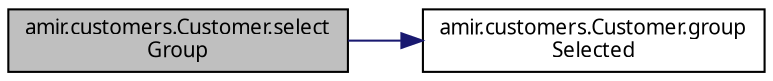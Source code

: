 digraph "amir.customers.Customer.selectGroup"
{
 // LATEX_PDF_SIZE
  edge [fontname="FreeSans.ttf",fontsize="10",labelfontname="FreeSans.ttf",labelfontsize="10"];
  node [fontname="FreeSans.ttf",fontsize="10",shape=record];
  rankdir="LR";
  Node1 [label="amir.customers.Customer.select\lGroup",height=0.2,width=0.4,color="black", fillcolor="grey75", style="filled", fontcolor="black",tooltip=" "];
  Node1 -> Node2 [color="midnightblue",fontsize="10",style="solid",fontname="FreeSans.ttf"];
  Node2 [label="amir.customers.Customer.group\lSelected",height=0.2,width=0.4,color="black", fillcolor="white", style="filled",URL="$classamir_1_1customers_1_1_customer.html#a4ea5151a678550aa1f74e84bc37ed0ba",tooltip=" "];
}
